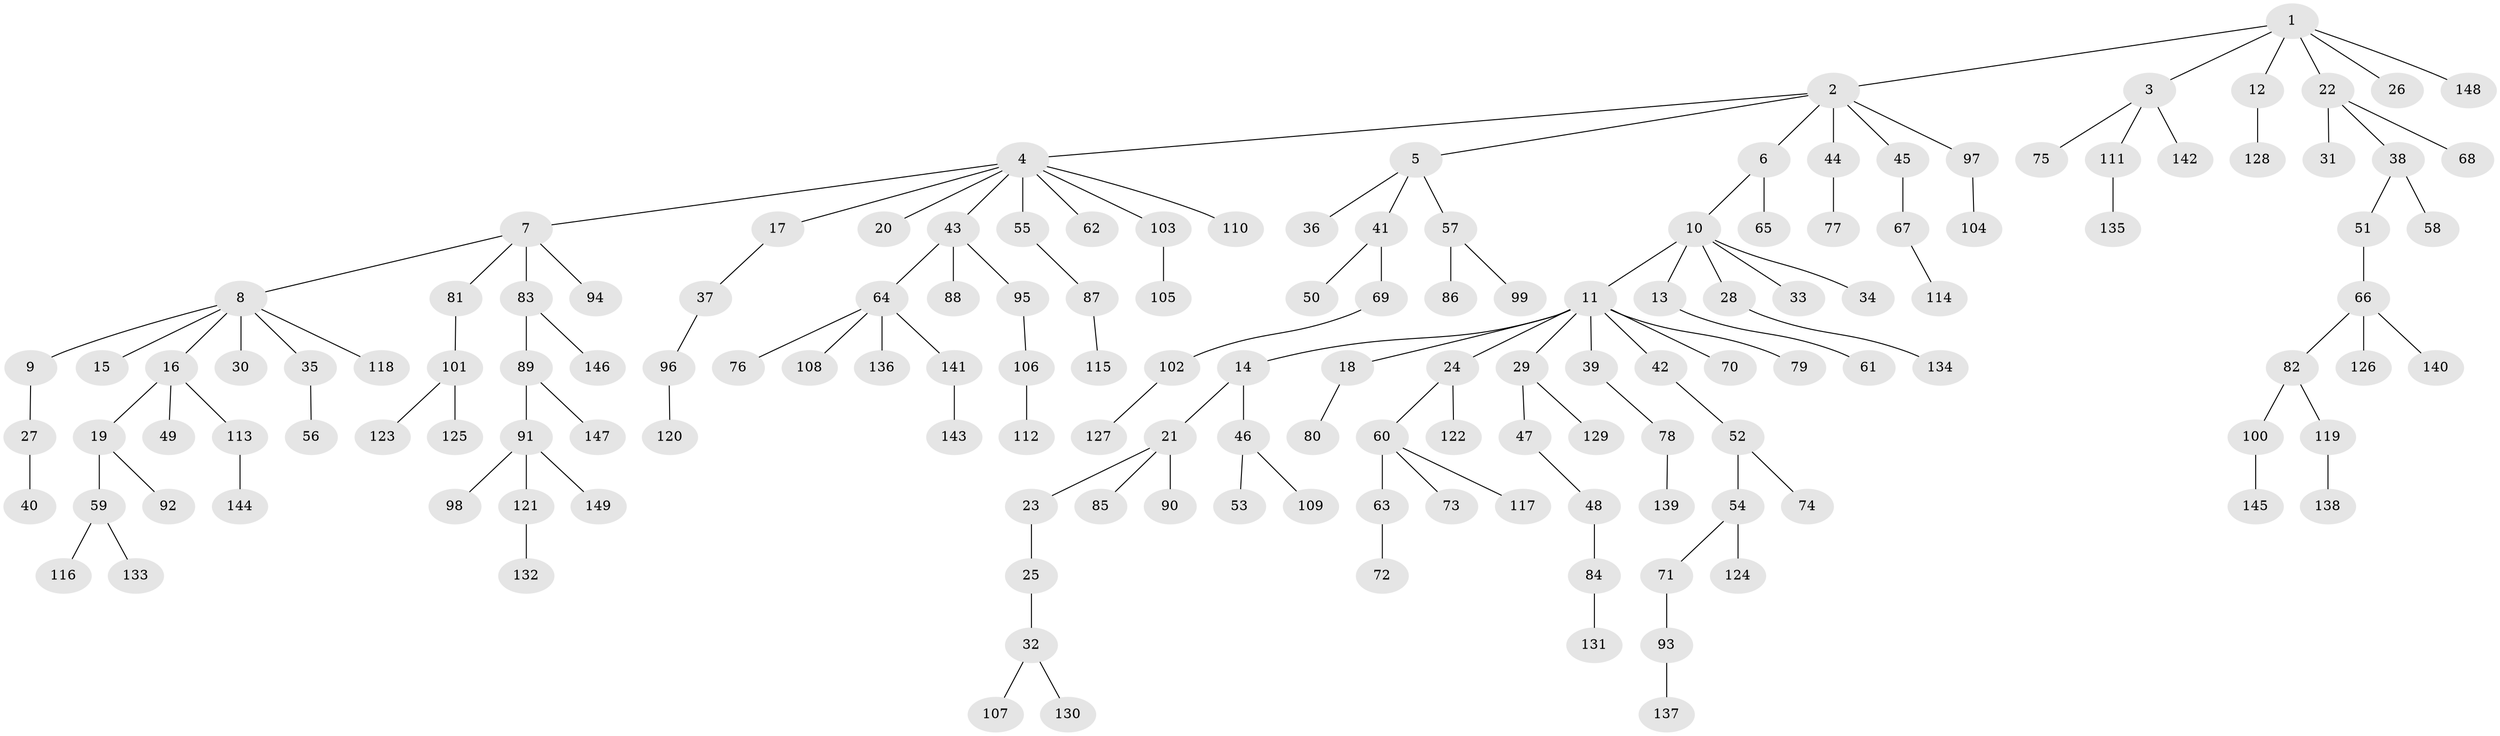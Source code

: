 // coarse degree distribution, {4: 0.06666666666666667, 6: 0.022222222222222223, 2: 0.37777777777777777, 5: 0.044444444444444446, 3: 0.044444444444444446, 1: 0.4444444444444444}
// Generated by graph-tools (version 1.1) at 2025/51/03/04/25 22:51:56]
// undirected, 149 vertices, 148 edges
graph export_dot {
  node [color=gray90,style=filled];
  1;
  2;
  3;
  4;
  5;
  6;
  7;
  8;
  9;
  10;
  11;
  12;
  13;
  14;
  15;
  16;
  17;
  18;
  19;
  20;
  21;
  22;
  23;
  24;
  25;
  26;
  27;
  28;
  29;
  30;
  31;
  32;
  33;
  34;
  35;
  36;
  37;
  38;
  39;
  40;
  41;
  42;
  43;
  44;
  45;
  46;
  47;
  48;
  49;
  50;
  51;
  52;
  53;
  54;
  55;
  56;
  57;
  58;
  59;
  60;
  61;
  62;
  63;
  64;
  65;
  66;
  67;
  68;
  69;
  70;
  71;
  72;
  73;
  74;
  75;
  76;
  77;
  78;
  79;
  80;
  81;
  82;
  83;
  84;
  85;
  86;
  87;
  88;
  89;
  90;
  91;
  92;
  93;
  94;
  95;
  96;
  97;
  98;
  99;
  100;
  101;
  102;
  103;
  104;
  105;
  106;
  107;
  108;
  109;
  110;
  111;
  112;
  113;
  114;
  115;
  116;
  117;
  118;
  119;
  120;
  121;
  122;
  123;
  124;
  125;
  126;
  127;
  128;
  129;
  130;
  131;
  132;
  133;
  134;
  135;
  136;
  137;
  138;
  139;
  140;
  141;
  142;
  143;
  144;
  145;
  146;
  147;
  148;
  149;
  1 -- 2;
  1 -- 3;
  1 -- 12;
  1 -- 22;
  1 -- 26;
  1 -- 148;
  2 -- 4;
  2 -- 5;
  2 -- 6;
  2 -- 44;
  2 -- 45;
  2 -- 97;
  3 -- 75;
  3 -- 111;
  3 -- 142;
  4 -- 7;
  4 -- 17;
  4 -- 20;
  4 -- 43;
  4 -- 55;
  4 -- 62;
  4 -- 103;
  4 -- 110;
  5 -- 36;
  5 -- 41;
  5 -- 57;
  6 -- 10;
  6 -- 65;
  7 -- 8;
  7 -- 81;
  7 -- 83;
  7 -- 94;
  8 -- 9;
  8 -- 15;
  8 -- 16;
  8 -- 30;
  8 -- 35;
  8 -- 118;
  9 -- 27;
  10 -- 11;
  10 -- 13;
  10 -- 28;
  10 -- 33;
  10 -- 34;
  11 -- 14;
  11 -- 18;
  11 -- 24;
  11 -- 29;
  11 -- 39;
  11 -- 42;
  11 -- 70;
  11 -- 79;
  12 -- 128;
  13 -- 61;
  14 -- 21;
  14 -- 46;
  16 -- 19;
  16 -- 49;
  16 -- 113;
  17 -- 37;
  18 -- 80;
  19 -- 59;
  19 -- 92;
  21 -- 23;
  21 -- 85;
  21 -- 90;
  22 -- 31;
  22 -- 38;
  22 -- 68;
  23 -- 25;
  24 -- 60;
  24 -- 122;
  25 -- 32;
  27 -- 40;
  28 -- 134;
  29 -- 47;
  29 -- 129;
  32 -- 107;
  32 -- 130;
  35 -- 56;
  37 -- 96;
  38 -- 51;
  38 -- 58;
  39 -- 78;
  41 -- 50;
  41 -- 69;
  42 -- 52;
  43 -- 64;
  43 -- 88;
  43 -- 95;
  44 -- 77;
  45 -- 67;
  46 -- 53;
  46 -- 109;
  47 -- 48;
  48 -- 84;
  51 -- 66;
  52 -- 54;
  52 -- 74;
  54 -- 71;
  54 -- 124;
  55 -- 87;
  57 -- 86;
  57 -- 99;
  59 -- 116;
  59 -- 133;
  60 -- 63;
  60 -- 73;
  60 -- 117;
  63 -- 72;
  64 -- 76;
  64 -- 108;
  64 -- 136;
  64 -- 141;
  66 -- 82;
  66 -- 126;
  66 -- 140;
  67 -- 114;
  69 -- 102;
  71 -- 93;
  78 -- 139;
  81 -- 101;
  82 -- 100;
  82 -- 119;
  83 -- 89;
  83 -- 146;
  84 -- 131;
  87 -- 115;
  89 -- 91;
  89 -- 147;
  91 -- 98;
  91 -- 121;
  91 -- 149;
  93 -- 137;
  95 -- 106;
  96 -- 120;
  97 -- 104;
  100 -- 145;
  101 -- 123;
  101 -- 125;
  102 -- 127;
  103 -- 105;
  106 -- 112;
  111 -- 135;
  113 -- 144;
  119 -- 138;
  121 -- 132;
  141 -- 143;
}
